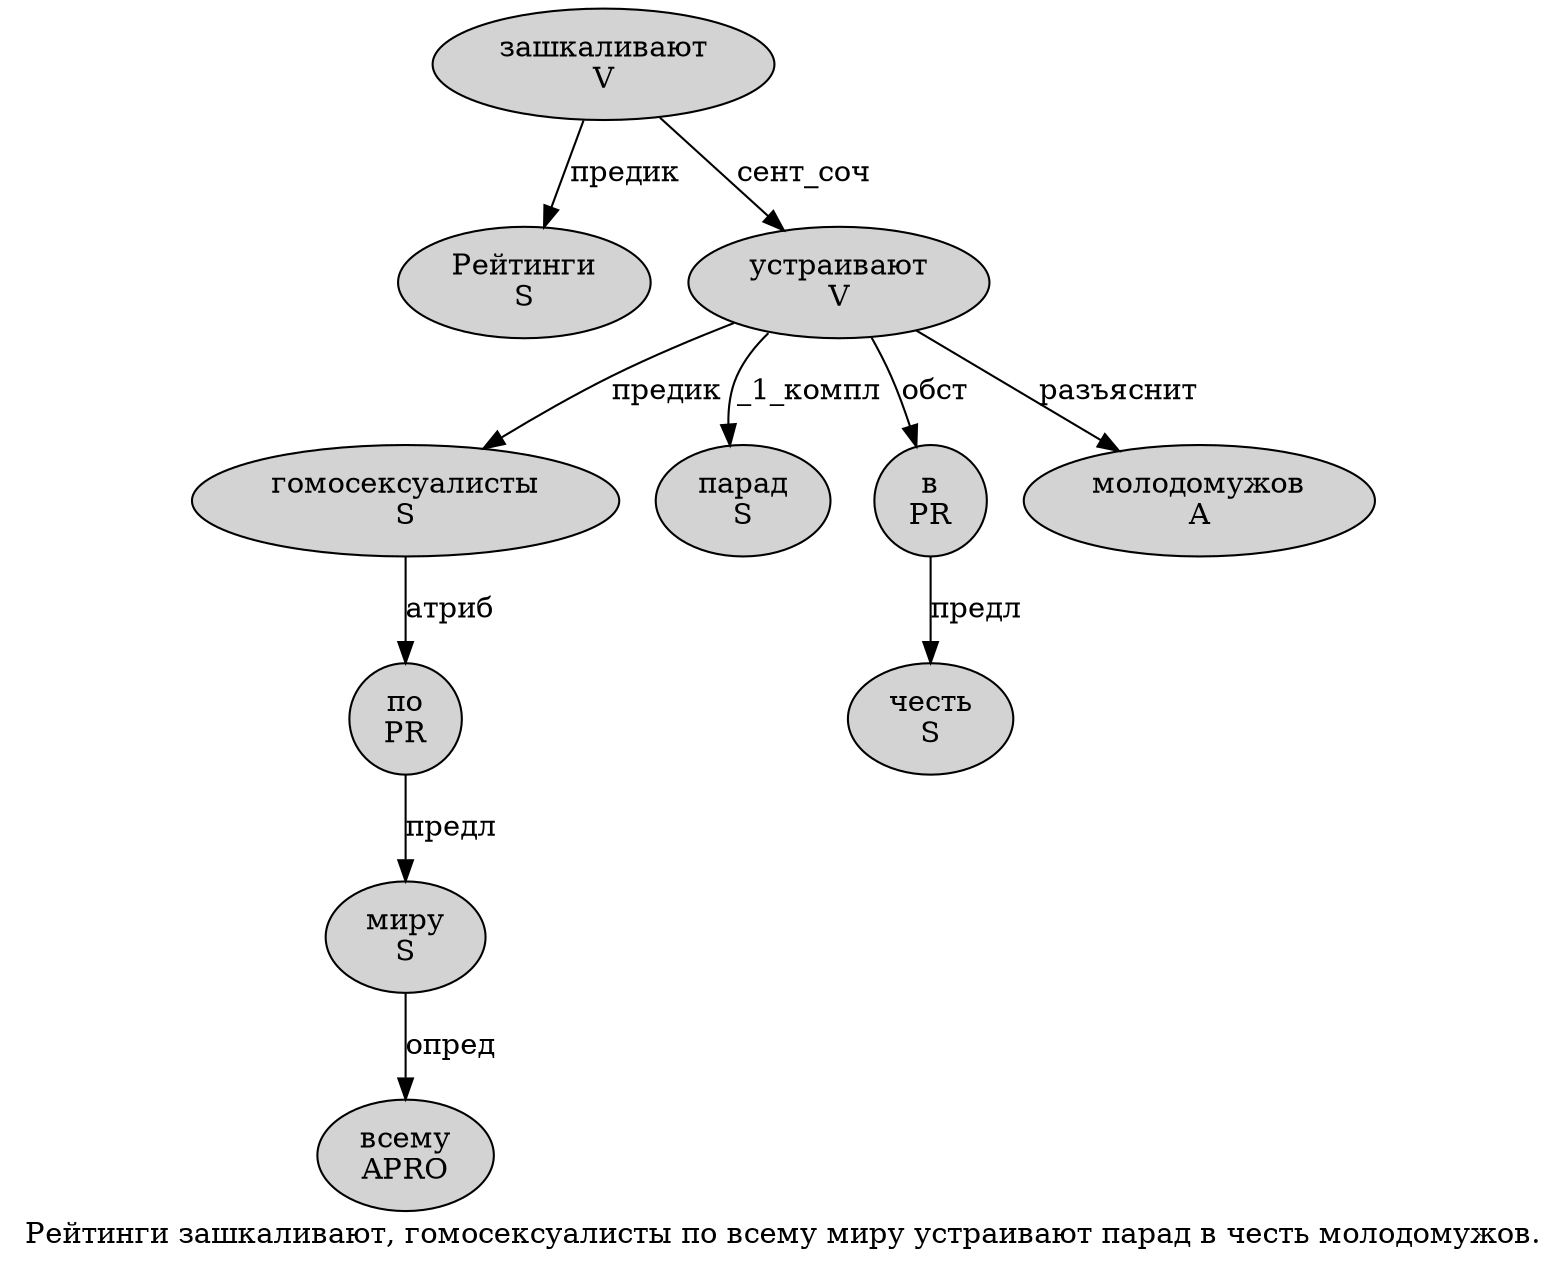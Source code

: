 digraph SENTENCE_3004 {
	graph [label="Рейтинги зашкаливают, гомосексуалисты по всему миру устраивают парад в честь молодомужов."]
	node [style=filled]
		0 [label="Рейтинги
S" color="" fillcolor=lightgray penwidth=1 shape=ellipse]
		1 [label="зашкаливают
V" color="" fillcolor=lightgray penwidth=1 shape=ellipse]
		3 [label="гомосексуалисты
S" color="" fillcolor=lightgray penwidth=1 shape=ellipse]
		4 [label="по
PR" color="" fillcolor=lightgray penwidth=1 shape=ellipse]
		5 [label="всему
APRO" color="" fillcolor=lightgray penwidth=1 shape=ellipse]
		6 [label="миру
S" color="" fillcolor=lightgray penwidth=1 shape=ellipse]
		7 [label="устраивают
V" color="" fillcolor=lightgray penwidth=1 shape=ellipse]
		8 [label="парад
S" color="" fillcolor=lightgray penwidth=1 shape=ellipse]
		9 [label="в
PR" color="" fillcolor=lightgray penwidth=1 shape=ellipse]
		10 [label="честь
S" color="" fillcolor=lightgray penwidth=1 shape=ellipse]
		11 [label="молодомужов
A" color="" fillcolor=lightgray penwidth=1 shape=ellipse]
			3 -> 4 [label="атриб"]
			7 -> 3 [label="предик"]
			7 -> 8 [label="_1_компл"]
			7 -> 9 [label="обст"]
			7 -> 11 [label="разъяснит"]
			6 -> 5 [label="опред"]
			4 -> 6 [label="предл"]
			9 -> 10 [label="предл"]
			1 -> 0 [label="предик"]
			1 -> 7 [label="сент_соч"]
}